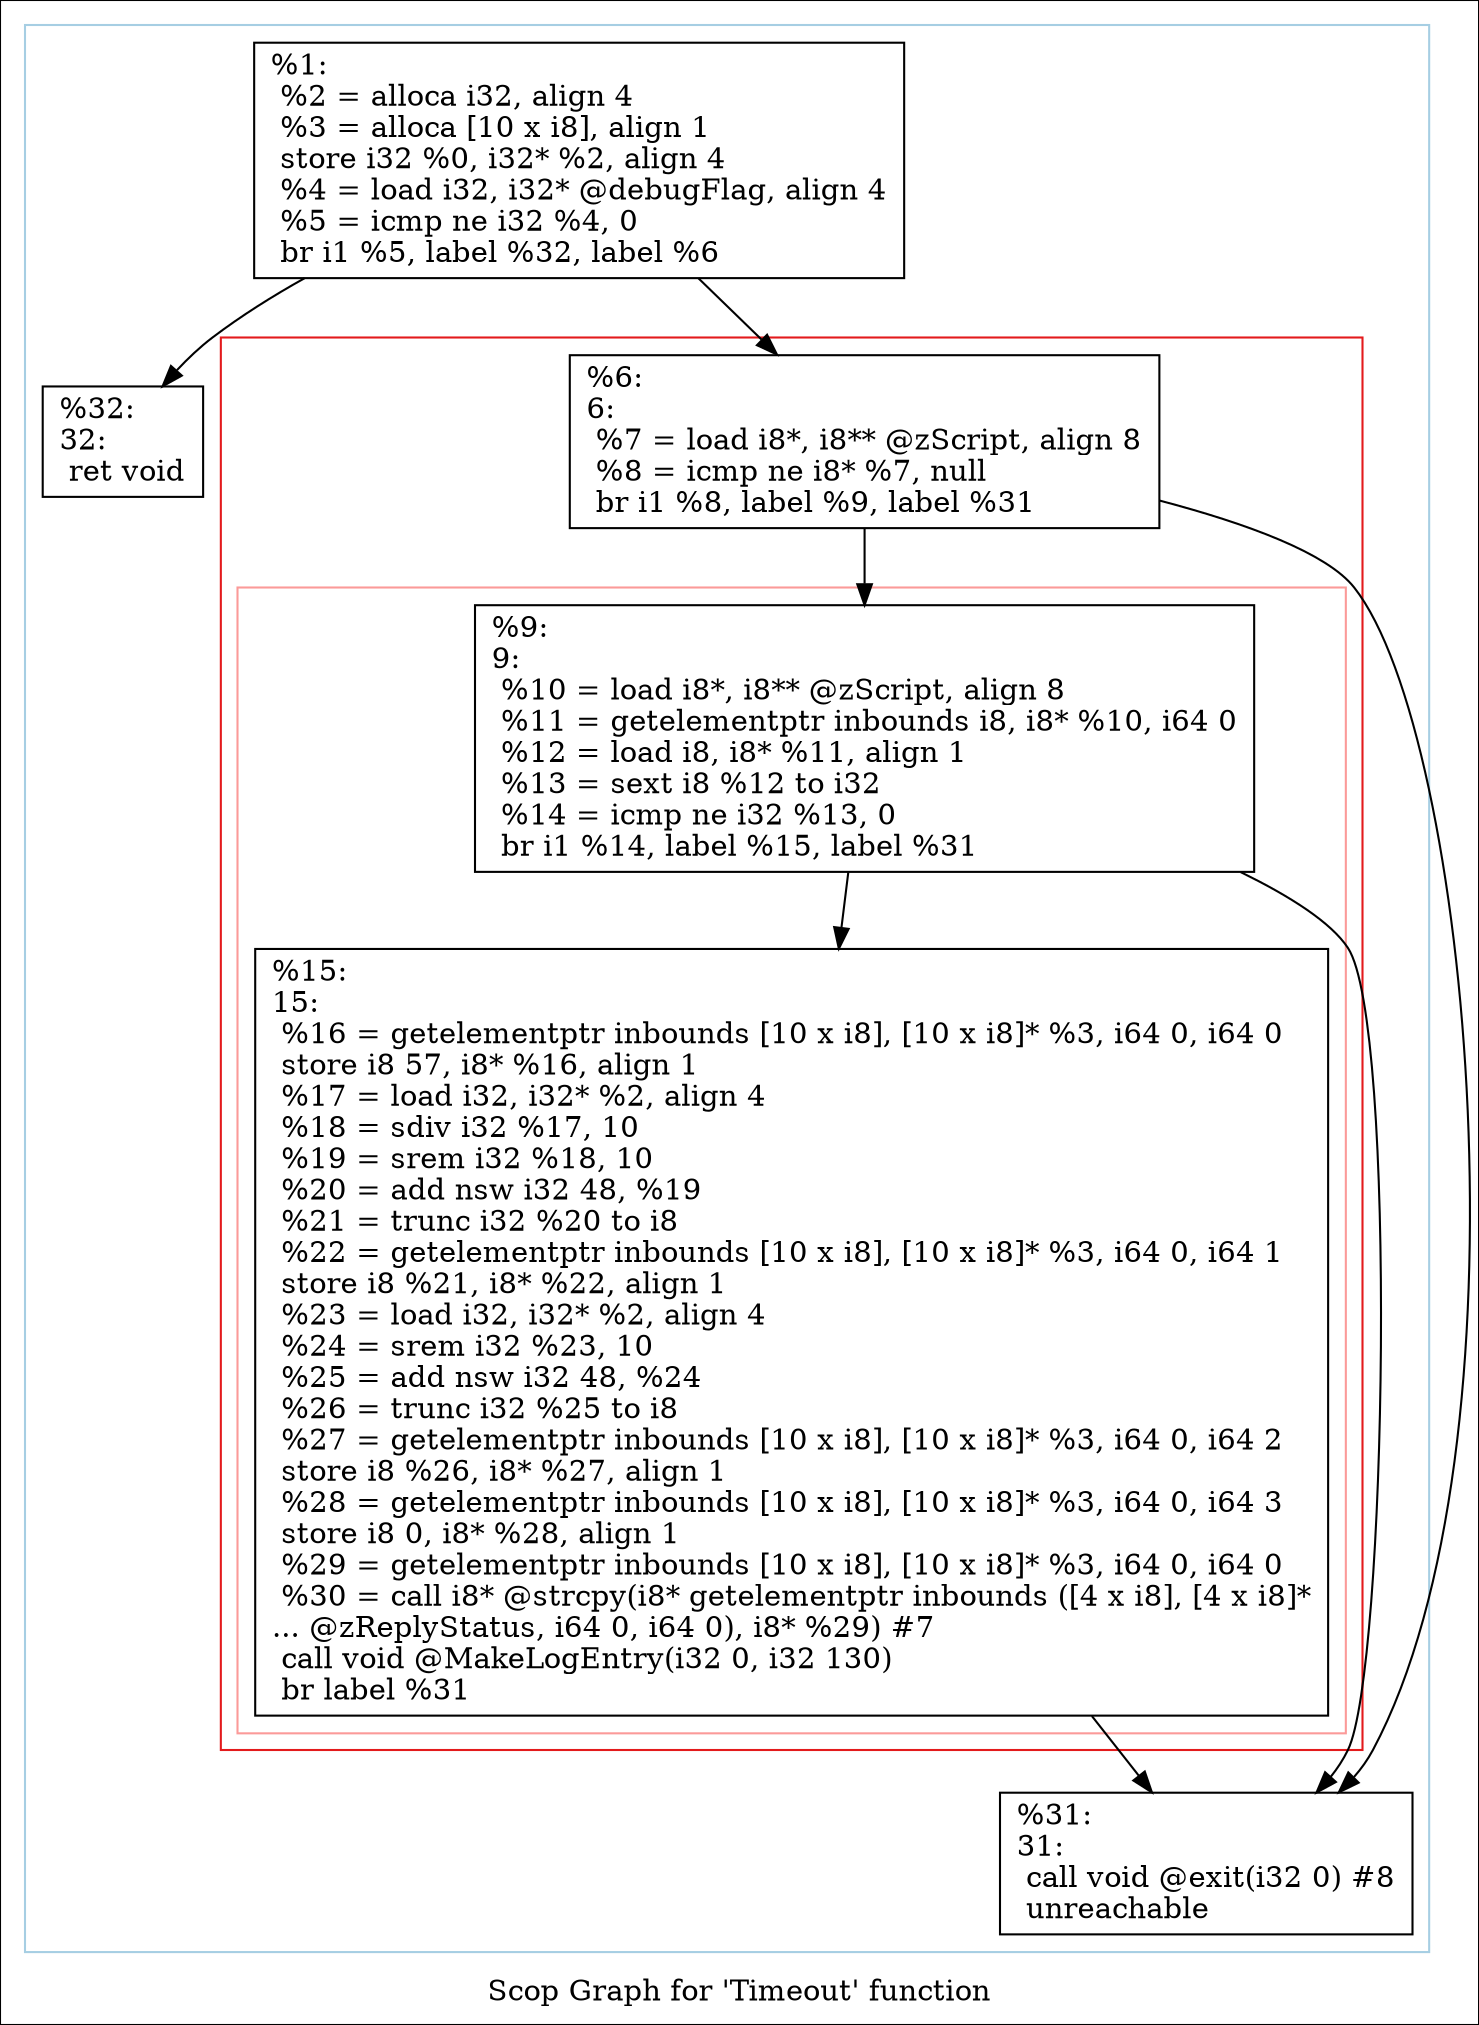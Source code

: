 digraph "Scop Graph for 'Timeout' function" {
	label="Scop Graph for 'Timeout' function";

	Node0x1b88840 [shape=record,label="{%1:\l  %2 = alloca i32, align 4\l  %3 = alloca [10 x i8], align 1\l  store i32 %0, i32* %2, align 4\l  %4 = load i32, i32* @debugFlag, align 4\l  %5 = icmp ne i32 %4, 0\l  br i1 %5, label %32, label %6\l}"];
	Node0x1b88840 -> Node0x1b82f80;
	Node0x1b88840 -> Node0x1b963c0;
	Node0x1b82f80 [shape=record,label="{%32:\l32:                                               \l  ret void\l}"];
	Node0x1b963c0 [shape=record,label="{%6:\l6:                                                \l  %7 = load i8*, i8** @zScript, align 8\l  %8 = icmp ne i8* %7, null\l  br i1 %8, label %9, label %31\l}"];
	Node0x1b963c0 -> Node0x1b9be30;
	Node0x1b963c0 -> Node0x1b19670;
	Node0x1b9be30 [shape=record,label="{%9:\l9:                                                \l  %10 = load i8*, i8** @zScript, align 8\l  %11 = getelementptr inbounds i8, i8* %10, i64 0\l  %12 = load i8, i8* %11, align 1\l  %13 = sext i8 %12 to i32\l  %14 = icmp ne i32 %13, 0\l  br i1 %14, label %15, label %31\l}"];
	Node0x1b9be30 -> Node0x1b8b180;
	Node0x1b9be30 -> Node0x1b19670;
	Node0x1b8b180 [shape=record,label="{%15:\l15:                                               \l  %16 = getelementptr inbounds [10 x i8], [10 x i8]* %3, i64 0, i64 0\l  store i8 57, i8* %16, align 1\l  %17 = load i32, i32* %2, align 4\l  %18 = sdiv i32 %17, 10\l  %19 = srem i32 %18, 10\l  %20 = add nsw i32 48, %19\l  %21 = trunc i32 %20 to i8\l  %22 = getelementptr inbounds [10 x i8], [10 x i8]* %3, i64 0, i64 1\l  store i8 %21, i8* %22, align 1\l  %23 = load i32, i32* %2, align 4\l  %24 = srem i32 %23, 10\l  %25 = add nsw i32 48, %24\l  %26 = trunc i32 %25 to i8\l  %27 = getelementptr inbounds [10 x i8], [10 x i8]* %3, i64 0, i64 2\l  store i8 %26, i8* %27, align 1\l  %28 = getelementptr inbounds [10 x i8], [10 x i8]* %3, i64 0, i64 3\l  store i8 0, i8* %28, align 1\l  %29 = getelementptr inbounds [10 x i8], [10 x i8]* %3, i64 0, i64 0\l  %30 = call i8* @strcpy(i8* getelementptr inbounds ([4 x i8], [4 x i8]*\l... @zReplyStatus, i64 0, i64 0), i8* %29) #7\l  call void @MakeLogEntry(i32 0, i32 130)\l  br label %31\l}"];
	Node0x1b8b180 -> Node0x1b19670;
	Node0x1b19670 [shape=record,label="{%31:\l31:                                               \l  call void @exit(i32 0) #8\l  unreachable\l}"];
	colorscheme = "paired12"
        subgraph cluster_0x1c00dd0 {
          label = "";
          style = solid;
          color = 1
          subgraph cluster_0x1c00d50 {
            label = "";
            style = solid;
            color = 6
            subgraph cluster_0x1c00cd0 {
              label = "";
              style = solid;
              color = 5
              Node0x1b9be30;
              Node0x1b8b180;
            }
            Node0x1b963c0;
          }
          Node0x1b88840;
          Node0x1b82f80;
          Node0x1b19670;
        }
}
